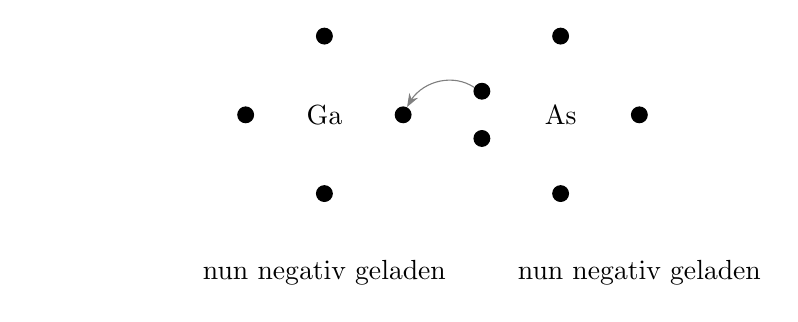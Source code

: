 ﻿\usetikzlibrary[arrows.meta,bending]

\usetikzlibrary{positioning}
\begin{tikzpicture}
	%\draw[help lines] (0,0) grid (10,10);

\draw [fill] (1,5) circle [radius=0.1];
\draw [fill] (2,6) circle [radius=0.1];
\draw [fill] (3,5) circle [radius=0.1];
\draw [fill] (2,4) circle [radius=0.1];
\node at (2,5) {Ga};
\draw [fill] (4,4.7) circle [radius=0.1];
\draw [fill] (4,5.3) circle [radius=0.1];
\draw [fill] (5,6) circle [radius=0.1];
\draw [fill] (6,5) circle [radius=0.1];
\draw [fill] (5,4) circle [radius=0.1];
\node at (5,5) {As};
\coordinate (B) at (3.05,5.1);
\coordinate (C) at (3.9,5.35);
\draw[-Stealth, gray] (C) to [bend right = 50] (B);
\node at (2,3) {nun negativ geladen};
\node at (6,3) {nun negativ geladen};
\end{tikzpicture}
